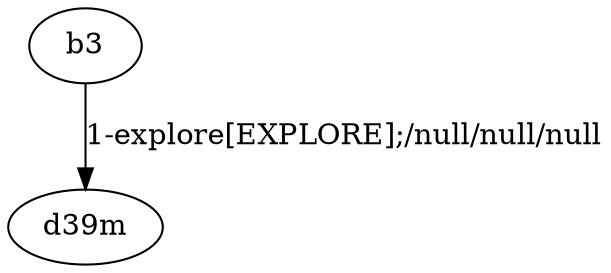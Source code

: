 # Total number of goals covered by this test: 1
# b3 --> d39m

digraph g {
"b3" -> "d39m" [label = "1-explore[EXPLORE];/null/null/null"];
}